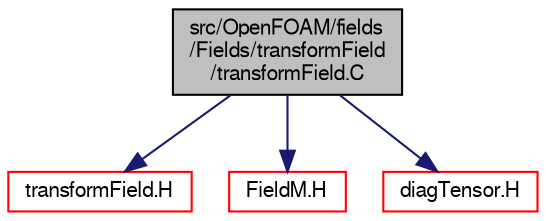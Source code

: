 digraph "src/OpenFOAM/fields/Fields/transformField/transformField.C"
{
  bgcolor="transparent";
  edge [fontname="FreeSans",fontsize="10",labelfontname="FreeSans",labelfontsize="10"];
  node [fontname="FreeSans",fontsize="10",shape=record];
  Node0 [label="src/OpenFOAM/fields\l/Fields/transformField\l/transformField.C",height=0.2,width=0.4,color="black", fillcolor="grey75", style="filled", fontcolor="black"];
  Node0 -> Node1 [color="midnightblue",fontsize="10",style="solid",fontname="FreeSans"];
  Node1 [label="transformField.H",height=0.2,width=0.4,color="red",URL="$a09734.html",tooltip="Spatial transformation functions for primitive fields. "];
  Node0 -> Node105 [color="midnightblue",fontsize="10",style="solid",fontname="FreeSans"];
  Node105 [label="FieldM.H",height=0.2,width=0.4,color="red",URL="$a09590.html",tooltip="High performance macro functions for Field<Type> algebra. These expand using either array element acc..."];
  Node0 -> Node107 [color="midnightblue",fontsize="10",style="solid",fontname="FreeSans"];
  Node107 [label="diagTensor.H",height=0.2,width=0.4,color="red",URL="$a12200.html"];
}
